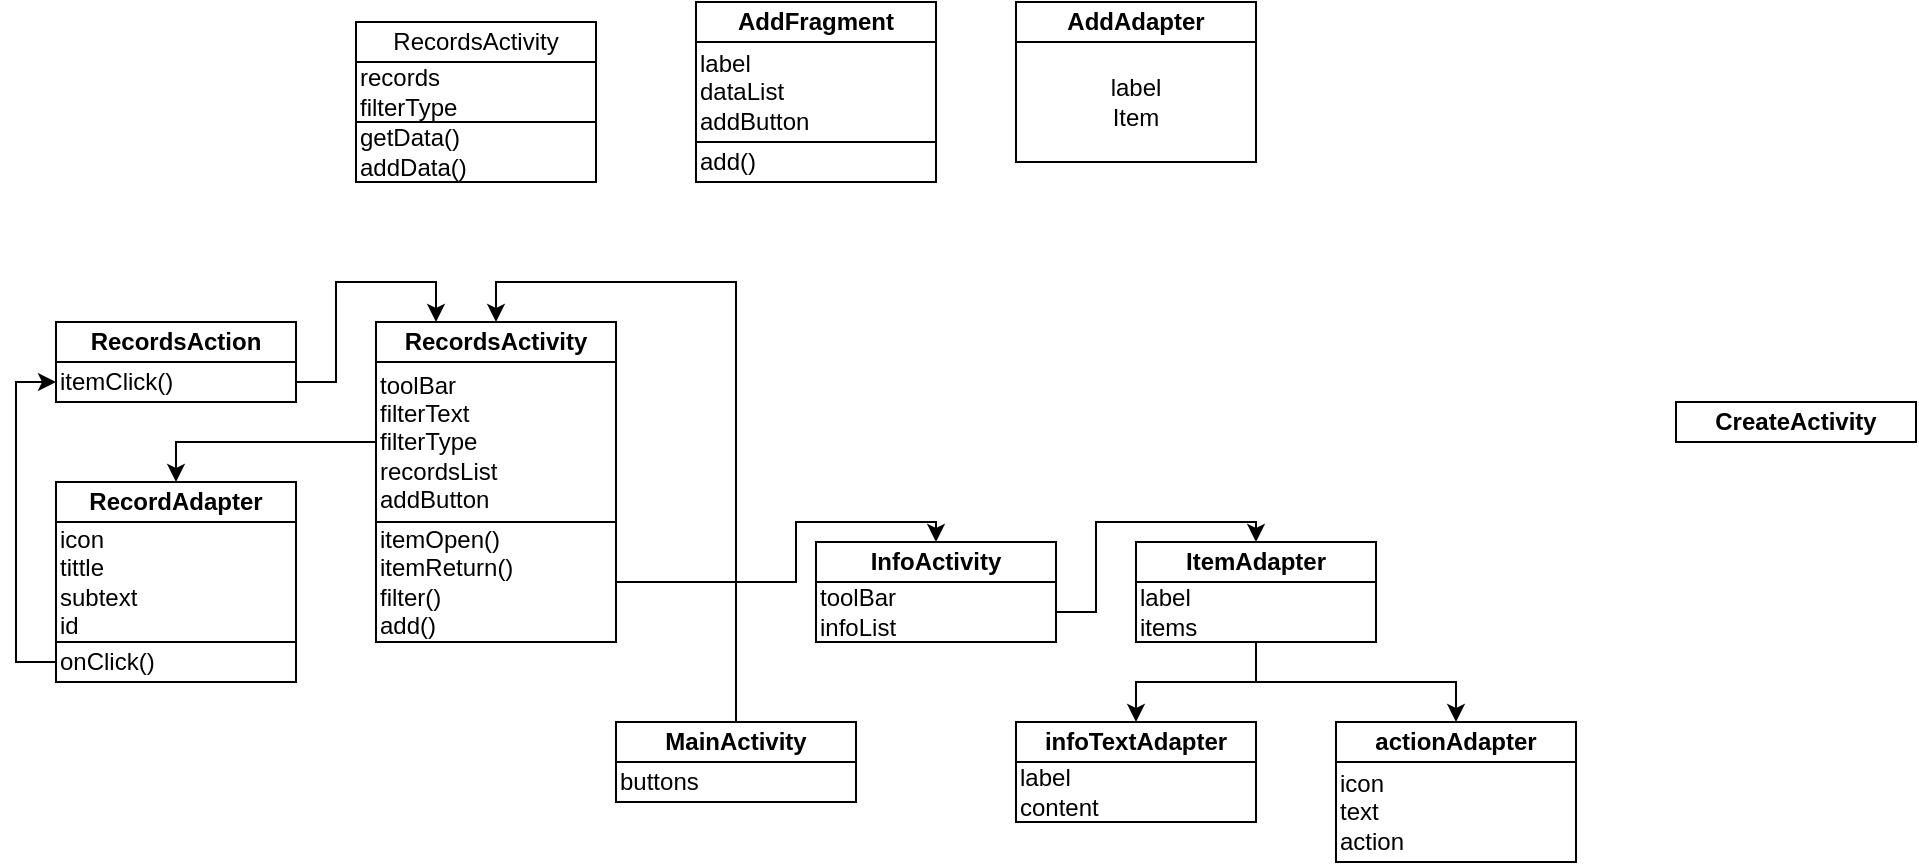 <mxfile version="24.7.8">
  <diagram name="Page-1" id="s-dTCZFKJGJ7DjVX_vbd">
    <mxGraphModel dx="1450" dy="1030" grid="1" gridSize="10" guides="1" tooltips="1" connect="1" arrows="1" fold="1" page="0" pageScale="1" pageWidth="850" pageHeight="1100" math="0" shadow="0">
      <root>
        <mxCell id="0" />
        <mxCell id="1" parent="0" />
        <mxCell id="BladAUFnpNEVnme-1gDu-3" value="RecordsActivity" style="rounded=0;whiteSpace=wrap;html=1;fontStyle=1" parent="1" vertex="1">
          <mxGeometry x="160" y="120" width="120" height="20" as="geometry" />
        </mxCell>
        <mxCell id="BladAUFnpNEVnme-1gDu-5" value="CreateActivity" style="rounded=0;whiteSpace=wrap;html=1;fontStyle=1" parent="1" vertex="1">
          <mxGeometry x="810" y="160" width="120" height="20" as="geometry" />
        </mxCell>
        <mxCell id="BladAUFnpNEVnme-1gDu-25" style="edgeStyle=orthogonalEdgeStyle;rounded=0;orthogonalLoop=1;jettySize=auto;html=1;entryX=0.5;entryY=0;entryDx=0;entryDy=0;" parent="1" source="BladAUFnpNEVnme-1gDu-6" target="BladAUFnpNEVnme-1gDu-7" edge="1">
          <mxGeometry relative="1" as="geometry" />
        </mxCell>
        <mxCell id="BladAUFnpNEVnme-1gDu-6" value="&lt;div&gt;toolBar&lt;/div&gt;filterText&lt;div&gt;filterType&lt;/div&gt;&lt;div&gt;recordsList&lt;/div&gt;&lt;div&gt;addButton&lt;/div&gt;" style="rounded=0;whiteSpace=wrap;html=1;align=left;" parent="1" vertex="1">
          <mxGeometry x="160" y="140" width="120" height="80" as="geometry" />
        </mxCell>
        <mxCell id="BladAUFnpNEVnme-1gDu-28" style="edgeStyle=orthogonalEdgeStyle;rounded=0;orthogonalLoop=1;jettySize=auto;html=1;entryX=0;entryY=0.5;entryDx=0;entryDy=0;" parent="1" source="BladAUFnpNEVnme-1gDu-8" target="BladAUFnpNEVnme-1gDu-14" edge="1">
          <mxGeometry relative="1" as="geometry">
            <Array as="points">
              <mxPoint x="60" y="290" />
              <mxPoint x="-20" y="290" />
              <mxPoint x="-20" y="150" />
            </Array>
          </mxGeometry>
        </mxCell>
        <mxCell id="BladAUFnpNEVnme-1gDu-30" style="edgeStyle=orthogonalEdgeStyle;rounded=0;orthogonalLoop=1;jettySize=auto;html=1;entryX=0.5;entryY=0;entryDx=0;entryDy=0;" parent="1" source="BladAUFnpNEVnme-1gDu-11" target="BladAUFnpNEVnme-1gDu-4" edge="1">
          <mxGeometry relative="1" as="geometry">
            <Array as="points">
              <mxPoint x="370" y="250" />
              <mxPoint x="370" y="220" />
              <mxPoint x="440" y="220" />
            </Array>
          </mxGeometry>
        </mxCell>
        <mxCell id="BladAUFnpNEVnme-1gDu-11" value="itemOpen()&lt;div&gt;itemReturn()&lt;/div&gt;&lt;div&gt;filter()&lt;/div&gt;&lt;div&gt;add()&lt;/div&gt;" style="rounded=0;whiteSpace=wrap;html=1;align=left;" parent="1" vertex="1">
          <mxGeometry x="160" y="220" width="120" height="60" as="geometry" />
        </mxCell>
        <mxCell id="BladAUFnpNEVnme-1gDu-13" value="RecordsAction" style="rounded=0;whiteSpace=wrap;html=1;fontStyle=1" parent="1" vertex="1">
          <mxGeometry y="120" width="120" height="20" as="geometry" />
        </mxCell>
        <mxCell id="BladAUFnpNEVnme-1gDu-26" style="edgeStyle=orthogonalEdgeStyle;rounded=0;orthogonalLoop=1;jettySize=auto;html=1;entryX=0.25;entryY=0;entryDx=0;entryDy=0;" parent="1" source="BladAUFnpNEVnme-1gDu-14" target="BladAUFnpNEVnme-1gDu-3" edge="1">
          <mxGeometry relative="1" as="geometry" />
        </mxCell>
        <mxCell id="BladAUFnpNEVnme-1gDu-14" value="itemClick()" style="rounded=0;whiteSpace=wrap;html=1;align=left;" parent="1" vertex="1">
          <mxGeometry y="140" width="120" height="20" as="geometry" />
        </mxCell>
        <mxCell id="BladAUFnpNEVnme-1gDu-23" value="" style="group" parent="1" vertex="1" connectable="0">
          <mxGeometry x="280" y="320" width="120" height="40" as="geometry" />
        </mxCell>
        <mxCell id="BladAUFnpNEVnme-1gDu-1" value="MainActivity" style="rounded=0;whiteSpace=wrap;html=1;fontStyle=1" parent="BladAUFnpNEVnme-1gDu-23" vertex="1">
          <mxGeometry width="120" height="20" as="geometry" />
        </mxCell>
        <mxCell id="BladAUFnpNEVnme-1gDu-2" value="buttons" style="rounded=0;whiteSpace=wrap;html=1;align=left;" parent="BladAUFnpNEVnme-1gDu-23" vertex="1">
          <mxGeometry y="20" width="120" height="20" as="geometry" />
        </mxCell>
        <mxCell id="BladAUFnpNEVnme-1gDu-24" style="edgeStyle=orthogonalEdgeStyle;rounded=0;orthogonalLoop=1;jettySize=auto;html=1;entryX=0.5;entryY=0;entryDx=0;entryDy=0;" parent="1" source="BladAUFnpNEVnme-1gDu-1" target="BladAUFnpNEVnme-1gDu-3" edge="1">
          <mxGeometry relative="1" as="geometry" />
        </mxCell>
        <mxCell id="BladAUFnpNEVnme-1gDu-29" value="" style="group" parent="1" vertex="1" connectable="0">
          <mxGeometry y="200" width="120" height="100" as="geometry" />
        </mxCell>
        <mxCell id="BladAUFnpNEVnme-1gDu-7" value="RecordAdapter" style="rounded=0;whiteSpace=wrap;html=1;fontStyle=1" parent="BladAUFnpNEVnme-1gDu-29" vertex="1">
          <mxGeometry width="120" height="20" as="geometry" />
        </mxCell>
        <mxCell id="BladAUFnpNEVnme-1gDu-8" value="icon&lt;div&gt;tittle&lt;/div&gt;&lt;div&gt;subtext&lt;/div&gt;&lt;div&gt;id&lt;/div&gt;" style="rounded=0;whiteSpace=wrap;html=1;align=left;" parent="BladAUFnpNEVnme-1gDu-29" vertex="1">
          <mxGeometry y="20" width="120" height="60" as="geometry" />
        </mxCell>
        <mxCell id="BladAUFnpNEVnme-1gDu-9" value="onClick()" style="rounded=0;whiteSpace=wrap;html=1;align=left;" parent="BladAUFnpNEVnme-1gDu-29" vertex="1">
          <mxGeometry y="80" width="120" height="20" as="geometry" />
        </mxCell>
        <mxCell id="BladAUFnpNEVnme-1gDu-31" value="" style="group" parent="1" vertex="1" connectable="0">
          <mxGeometry x="380" y="230" width="120" height="50" as="geometry" />
        </mxCell>
        <mxCell id="BladAUFnpNEVnme-1gDu-4" value="InfoActivity" style="rounded=0;whiteSpace=wrap;html=1;fontStyle=1" parent="BladAUFnpNEVnme-1gDu-31" vertex="1">
          <mxGeometry width="120" height="20" as="geometry" />
        </mxCell>
        <mxCell id="BladAUFnpNEVnme-1gDu-15" value="toolBar&lt;div&gt;infoList&lt;/div&gt;" style="rounded=0;whiteSpace=wrap;html=1;align=left;" parent="BladAUFnpNEVnme-1gDu-31" vertex="1">
          <mxGeometry y="20" width="120" height="30" as="geometry" />
        </mxCell>
        <mxCell id="BladAUFnpNEVnme-1gDu-32" value="" style="group" parent="1" vertex="1" connectable="0">
          <mxGeometry x="540" y="230" width="120" height="50" as="geometry" />
        </mxCell>
        <mxCell id="BladAUFnpNEVnme-1gDu-16" value="ItemAdapter" style="rounded=0;whiteSpace=wrap;html=1;fontStyle=1" parent="BladAUFnpNEVnme-1gDu-32" vertex="1">
          <mxGeometry width="120" height="20" as="geometry" />
        </mxCell>
        <mxCell id="BladAUFnpNEVnme-1gDu-17" value="label&lt;div&gt;items&lt;/div&gt;" style="rounded=0;whiteSpace=wrap;html=1;align=left;" parent="BladAUFnpNEVnme-1gDu-32" vertex="1">
          <mxGeometry y="20" width="120" height="30" as="geometry" />
        </mxCell>
        <mxCell id="BladAUFnpNEVnme-1gDu-33" value="" style="group" parent="1" vertex="1" connectable="0">
          <mxGeometry x="480" y="320" width="120" height="50" as="geometry" />
        </mxCell>
        <mxCell id="BladAUFnpNEVnme-1gDu-18" value="infoTextAdapter" style="rounded=0;whiteSpace=wrap;html=1;fontStyle=1" parent="BladAUFnpNEVnme-1gDu-33" vertex="1">
          <mxGeometry width="120" height="20" as="geometry" />
        </mxCell>
        <mxCell id="BladAUFnpNEVnme-1gDu-19" value="label&lt;div&gt;content&lt;/div&gt;" style="rounded=0;whiteSpace=wrap;html=1;align=left;" parent="BladAUFnpNEVnme-1gDu-33" vertex="1">
          <mxGeometry y="20" width="120" height="30" as="geometry" />
        </mxCell>
        <mxCell id="BladAUFnpNEVnme-1gDu-34" value="" style="group" parent="1" vertex="1" connectable="0">
          <mxGeometry x="640" y="320" width="120" height="70" as="geometry" />
        </mxCell>
        <mxCell id="BladAUFnpNEVnme-1gDu-20" value="actionAdapter" style="rounded=0;whiteSpace=wrap;html=1;fontStyle=1" parent="BladAUFnpNEVnme-1gDu-34" vertex="1">
          <mxGeometry width="120" height="20" as="geometry" />
        </mxCell>
        <mxCell id="BladAUFnpNEVnme-1gDu-22" value="icon&lt;div&gt;text&lt;/div&gt;&lt;div&gt;action&lt;/div&gt;" style="rounded=0;whiteSpace=wrap;html=1;align=left;" parent="BladAUFnpNEVnme-1gDu-34" vertex="1">
          <mxGeometry y="20" width="120" height="50" as="geometry" />
        </mxCell>
        <mxCell id="BladAUFnpNEVnme-1gDu-35" style="edgeStyle=orthogonalEdgeStyle;rounded=0;orthogonalLoop=1;jettySize=auto;html=1;entryX=0.5;entryY=0;entryDx=0;entryDy=0;" parent="1" source="BladAUFnpNEVnme-1gDu-15" target="BladAUFnpNEVnme-1gDu-16" edge="1">
          <mxGeometry relative="1" as="geometry">
            <Array as="points">
              <mxPoint x="520" y="265" />
              <mxPoint x="520" y="220" />
              <mxPoint x="600" y="220" />
            </Array>
          </mxGeometry>
        </mxCell>
        <mxCell id="BladAUFnpNEVnme-1gDu-38" style="edgeStyle=orthogonalEdgeStyle;rounded=0;orthogonalLoop=1;jettySize=auto;html=1;" parent="1" source="BladAUFnpNEVnme-1gDu-17" target="BladAUFnpNEVnme-1gDu-20" edge="1">
          <mxGeometry relative="1" as="geometry" />
        </mxCell>
        <mxCell id="BladAUFnpNEVnme-1gDu-39" style="edgeStyle=orthogonalEdgeStyle;rounded=0;orthogonalLoop=1;jettySize=auto;html=1;entryX=0.5;entryY=0;entryDx=0;entryDy=0;" parent="1" source="BladAUFnpNEVnme-1gDu-17" target="BladAUFnpNEVnme-1gDu-18" edge="1">
          <mxGeometry relative="1" as="geometry" />
        </mxCell>
        <mxCell id="BladAUFnpNEVnme-1gDu-40" value="RecordsActivity" style="rounded=0;whiteSpace=wrap;html=1;" parent="1" vertex="1">
          <mxGeometry x="150" y="-30" width="120" height="20" as="geometry" />
        </mxCell>
        <mxCell id="BladAUFnpNEVnme-1gDu-41" value="records&lt;div&gt;filterType&lt;/div&gt;" style="rounded=0;whiteSpace=wrap;html=1;align=left;" parent="1" vertex="1">
          <mxGeometry x="150" y="-10" width="120" height="30" as="geometry" />
        </mxCell>
        <mxCell id="BladAUFnpNEVnme-1gDu-42" value="getData()&lt;div&gt;addData()&lt;/div&gt;" style="rounded=0;whiteSpace=wrap;html=1;align=left;" parent="1" vertex="1">
          <mxGeometry x="150" y="20" width="120" height="30" as="geometry" />
        </mxCell>
        <mxCell id="BladAUFnpNEVnme-1gDu-44" value="AddFragment" style="rounded=0;whiteSpace=wrap;html=1;fontStyle=1" parent="1" vertex="1">
          <mxGeometry x="320" y="-40" width="120" height="20" as="geometry" />
        </mxCell>
        <mxCell id="BladAUFnpNEVnme-1gDu-45" value="label&lt;div&gt;dataList&lt;/div&gt;&lt;div&gt;addButton&lt;/div&gt;" style="rounded=0;whiteSpace=wrap;html=1;align=left;" parent="1" vertex="1">
          <mxGeometry x="320" y="-20" width="120" height="50" as="geometry" />
        </mxCell>
        <mxCell id="BladAUFnpNEVnme-1gDu-46" value="add()" style="rounded=0;whiteSpace=wrap;html=1;align=left;" parent="1" vertex="1">
          <mxGeometry x="320" y="30" width="120" height="20" as="geometry" />
        </mxCell>
        <mxCell id="BladAUFnpNEVnme-1gDu-47" value="AddAdapter" style="rounded=0;whiteSpace=wrap;html=1;fontStyle=1" parent="1" vertex="1">
          <mxGeometry x="480" y="-40" width="120" height="20" as="geometry" />
        </mxCell>
        <mxCell id="BladAUFnpNEVnme-1gDu-48" value="label&lt;div&gt;Item&lt;/div&gt;" style="rounded=0;whiteSpace=wrap;html=1;" parent="1" vertex="1">
          <mxGeometry x="480" y="-20" width="120" height="60" as="geometry" />
        </mxCell>
      </root>
    </mxGraphModel>
  </diagram>
</mxfile>
